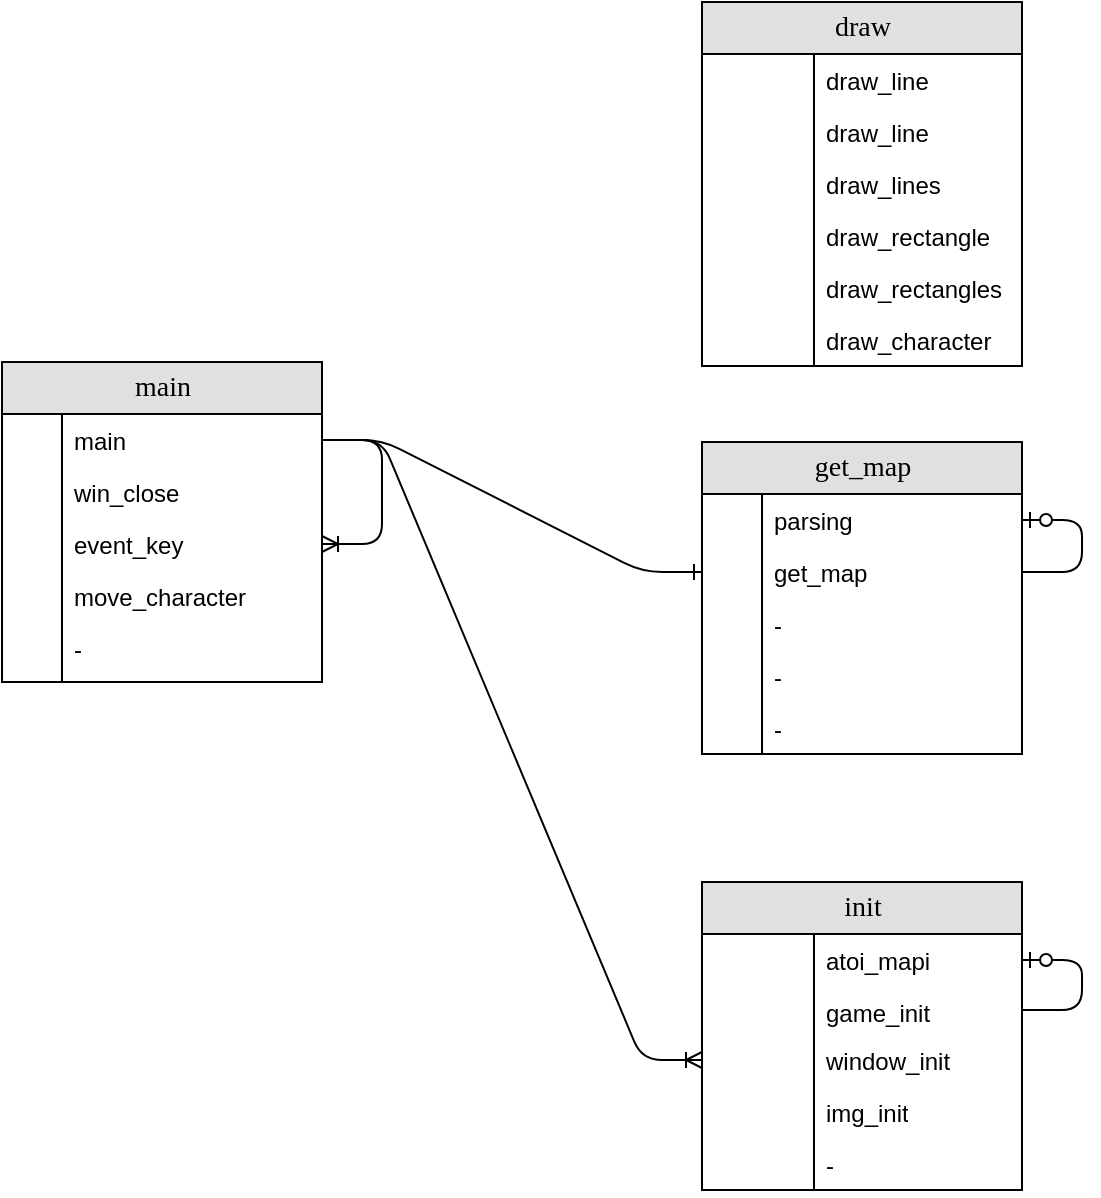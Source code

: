 <mxfile version="14.2.2" type="github">
  <diagram name="Page-1" id="e56a1550-8fbb-45ad-956c-1786394a9013">
    <mxGraphModel dx="1298" dy="751" grid="1" gridSize="10" guides="1" tooltips="1" connect="1" arrows="1" fold="1" page="1" pageScale="1" pageWidth="3300" pageHeight="2339" background="#ffffff" math="0" shadow="0">
      <root>
        <mxCell id="0" />
        <mxCell id="1" parent="0" />
        <mxCell id="2e49270ec7c68f3f-1" value="draw" style="swimlane;html=1;fontStyle=0;childLayout=stackLayout;horizontal=1;startSize=26;fillColor=#e0e0e0;horizontalStack=0;resizeParent=1;resizeLast=0;collapsible=1;marginBottom=0;swimlaneFillColor=#ffffff;align=center;rounded=0;shadow=0;comic=0;labelBackgroundColor=none;strokeWidth=1;fontFamily=Verdana;fontSize=14" parent="1" vertex="1">
          <mxGeometry x="1640" y="790" width="160" height="182" as="geometry" />
        </mxCell>
        <mxCell id="nDJJ-FubQtM80DXklPQj-88" value="draw_line" style="shape=partialRectangle;top=0;left=0;right=0;bottom=0;html=1;align=left;verticalAlign=top;fillColor=none;spacingLeft=60;spacingRight=4;whiteSpace=wrap;overflow=hidden;rotatable=0;points=[[0,0.5],[1,0.5]];portConstraint=eastwest;dropTarget=0;" vertex="1" parent="2e49270ec7c68f3f-1">
          <mxGeometry y="26" width="160" height="26" as="geometry" />
        </mxCell>
        <mxCell id="nDJJ-FubQtM80DXklPQj-89" value="" style="shape=partialRectangle;top=0;left=0;bottom=0;html=1;fillColor=none;align=left;verticalAlign=top;spacingLeft=4;spacingRight=4;whiteSpace=wrap;overflow=hidden;rotatable=0;points=[];portConstraint=eastwest;part=1;" vertex="1" connectable="0" parent="nDJJ-FubQtM80DXklPQj-88">
          <mxGeometry width="56" height="26" as="geometry" />
        </mxCell>
        <mxCell id="2e49270ec7c68f3f-6" value="draw_line" style="shape=partialRectangle;top=0;left=0;right=0;bottom=0;html=1;align=left;verticalAlign=top;fillColor=none;spacingLeft=60;spacingRight=4;whiteSpace=wrap;overflow=hidden;rotatable=0;points=[[0,0.5],[1,0.5]];portConstraint=eastwest;dropTarget=0;" parent="2e49270ec7c68f3f-1" vertex="1">
          <mxGeometry y="52" width="160" height="26" as="geometry" />
        </mxCell>
        <mxCell id="2e49270ec7c68f3f-7" value="" style="shape=partialRectangle;top=0;left=0;bottom=0;html=1;fillColor=none;align=left;verticalAlign=top;spacingLeft=4;spacingRight=4;whiteSpace=wrap;overflow=hidden;rotatable=0;points=[];portConstraint=eastwest;part=1;" parent="2e49270ec7c68f3f-6" vertex="1" connectable="0">
          <mxGeometry width="56" height="26" as="geometry" />
        </mxCell>
        <mxCell id="nDJJ-FubQtM80DXklPQj-24" value="draw_lines" style="shape=partialRectangle;top=0;left=0;right=0;bottom=0;html=1;align=left;verticalAlign=top;fillColor=none;spacingLeft=60;spacingRight=4;whiteSpace=wrap;overflow=hidden;rotatable=0;points=[[0,0.5],[1,0.5]];portConstraint=eastwest;dropTarget=0;" vertex="1" parent="2e49270ec7c68f3f-1">
          <mxGeometry y="78" width="160" height="26" as="geometry" />
        </mxCell>
        <mxCell id="nDJJ-FubQtM80DXklPQj-25" value="" style="shape=partialRectangle;top=0;left=0;bottom=0;html=1;fillColor=none;align=left;verticalAlign=top;spacingLeft=4;spacingRight=4;whiteSpace=wrap;overflow=hidden;rotatable=0;points=[];portConstraint=eastwest;part=1;" vertex="1" connectable="0" parent="nDJJ-FubQtM80DXklPQj-24">
          <mxGeometry width="56" height="26" as="geometry" />
        </mxCell>
        <mxCell id="nDJJ-FubQtM80DXklPQj-20" value="draw_rectangle" style="shape=partialRectangle;top=0;left=0;right=0;bottom=0;html=1;align=left;verticalAlign=top;fillColor=none;spacingLeft=60;spacingRight=4;whiteSpace=wrap;overflow=hidden;rotatable=0;points=[[0,0.5],[1,0.5]];portConstraint=eastwest;dropTarget=0;" vertex="1" parent="2e49270ec7c68f3f-1">
          <mxGeometry y="104" width="160" height="26" as="geometry" />
        </mxCell>
        <mxCell id="nDJJ-FubQtM80DXklPQj-21" value="" style="shape=partialRectangle;top=0;left=0;bottom=0;html=1;fillColor=none;align=left;verticalAlign=top;spacingLeft=4;spacingRight=4;whiteSpace=wrap;overflow=hidden;rotatable=0;points=[];portConstraint=eastwest;part=1;" vertex="1" connectable="0" parent="nDJJ-FubQtM80DXklPQj-20">
          <mxGeometry width="56" height="26" as="geometry" />
        </mxCell>
        <mxCell id="nDJJ-FubQtM80DXklPQj-26" value="draw_rectangles" style="shape=partialRectangle;top=0;left=0;right=0;bottom=0;html=1;align=left;verticalAlign=top;fillColor=none;spacingLeft=60;spacingRight=4;whiteSpace=wrap;overflow=hidden;rotatable=0;points=[[0,0.5],[1,0.5]];portConstraint=eastwest;dropTarget=0;" vertex="1" parent="2e49270ec7c68f3f-1">
          <mxGeometry y="130" width="160" height="26" as="geometry" />
        </mxCell>
        <mxCell id="nDJJ-FubQtM80DXklPQj-27" value="" style="shape=partialRectangle;top=0;left=0;bottom=0;html=1;fillColor=none;align=left;verticalAlign=top;spacingLeft=4;spacingRight=4;whiteSpace=wrap;overflow=hidden;rotatable=0;points=[];portConstraint=eastwest;part=1;" vertex="1" connectable="0" parent="nDJJ-FubQtM80DXklPQj-26">
          <mxGeometry width="56" height="26" as="geometry" />
        </mxCell>
        <mxCell id="nDJJ-FubQtM80DXklPQj-22" value="draw_character" style="shape=partialRectangle;top=0;left=0;right=0;bottom=0;html=1;align=left;verticalAlign=top;fillColor=none;spacingLeft=60;spacingRight=4;whiteSpace=wrap;overflow=hidden;rotatable=0;points=[[0,0.5],[1,0.5]];portConstraint=eastwest;dropTarget=0;" vertex="1" parent="2e49270ec7c68f3f-1">
          <mxGeometry y="156" width="160" height="26" as="geometry" />
        </mxCell>
        <mxCell id="nDJJ-FubQtM80DXklPQj-23" value="" style="shape=partialRectangle;top=0;left=0;bottom=0;html=1;fillColor=none;align=left;verticalAlign=top;spacingLeft=4;spacingRight=4;whiteSpace=wrap;overflow=hidden;rotatable=0;points=[];portConstraint=eastwest;part=1;" vertex="1" connectable="0" parent="nDJJ-FubQtM80DXklPQj-22">
          <mxGeometry width="56" height="26" as="geometry" />
        </mxCell>
        <mxCell id="2e49270ec7c68f3f-19" value="get_map" style="swimlane;html=1;fontStyle=0;childLayout=stackLayout;horizontal=1;startSize=26;fillColor=#e0e0e0;horizontalStack=0;resizeParent=1;resizeLast=0;collapsible=1;marginBottom=0;swimlaneFillColor=#ffffff;align=center;rounded=0;shadow=0;comic=0;labelBackgroundColor=none;strokeWidth=1;fontFamily=Verdana;fontSize=14" parent="1" vertex="1">
          <mxGeometry x="1640" y="1010" width="160" height="156" as="geometry" />
        </mxCell>
        <mxCell id="2e49270ec7c68f3f-22" value="parsing" style="shape=partialRectangle;top=0;left=0;right=0;bottom=0;html=1;align=left;verticalAlign=top;fillColor=none;spacingLeft=34;spacingRight=4;whiteSpace=wrap;overflow=hidden;rotatable=0;points=[[0,0.5],[1,0.5]];portConstraint=eastwest;dropTarget=0;" parent="2e49270ec7c68f3f-19" vertex="1">
          <mxGeometry y="26" width="160" height="26" as="geometry" />
        </mxCell>
        <mxCell id="2e49270ec7c68f3f-23" value="" style="shape=partialRectangle;top=0;left=0;bottom=0;html=1;fillColor=none;align=left;verticalAlign=top;spacingLeft=4;spacingRight=4;whiteSpace=wrap;overflow=hidden;rotatable=0;points=[];portConstraint=eastwest;part=1;" parent="2e49270ec7c68f3f-22" vertex="1" connectable="0">
          <mxGeometry width="30" height="26" as="geometry" />
        </mxCell>
        <mxCell id="2e49270ec7c68f3f-24" value="get_map" style="shape=partialRectangle;top=0;left=0;right=0;bottom=0;html=1;align=left;verticalAlign=top;fillColor=none;spacingLeft=34;spacingRight=4;whiteSpace=wrap;overflow=hidden;rotatable=0;points=[[0,0.5],[1,0.5]];portConstraint=eastwest;dropTarget=0;" parent="2e49270ec7c68f3f-19" vertex="1">
          <mxGeometry y="52" width="160" height="26" as="geometry" />
        </mxCell>
        <mxCell id="2e49270ec7c68f3f-25" value="" style="shape=partialRectangle;top=0;left=0;bottom=0;html=1;fillColor=none;align=left;verticalAlign=top;spacingLeft=4;spacingRight=4;whiteSpace=wrap;overflow=hidden;rotatable=0;points=[];portConstraint=eastwest;part=1;" parent="2e49270ec7c68f3f-24" vertex="1" connectable="0">
          <mxGeometry width="30" height="26" as="geometry" />
        </mxCell>
        <mxCell id="2e49270ec7c68f3f-26" value="-" style="shape=partialRectangle;top=0;left=0;right=0;bottom=0;html=1;align=left;verticalAlign=top;fillColor=none;spacingLeft=34;spacingRight=4;whiteSpace=wrap;overflow=hidden;rotatable=0;points=[[0,0.5],[1,0.5]];portConstraint=eastwest;dropTarget=0;" parent="2e49270ec7c68f3f-19" vertex="1">
          <mxGeometry y="78" width="160" height="26" as="geometry" />
        </mxCell>
        <mxCell id="2e49270ec7c68f3f-27" value="" style="shape=partialRectangle;top=0;left=0;bottom=0;html=1;fillColor=none;align=left;verticalAlign=top;spacingLeft=4;spacingRight=4;whiteSpace=wrap;overflow=hidden;rotatable=0;points=[];portConstraint=eastwest;part=1;" parent="2e49270ec7c68f3f-26" vertex="1" connectable="0">
          <mxGeometry width="30" height="26" as="geometry" />
        </mxCell>
        <mxCell id="nDJJ-FubQtM80DXklPQj-30" value="-" style="shape=partialRectangle;top=0;left=0;right=0;bottom=0;html=1;align=left;verticalAlign=top;fillColor=none;spacingLeft=34;spacingRight=4;whiteSpace=wrap;overflow=hidden;rotatable=0;points=[[0,0.5],[1,0.5]];portConstraint=eastwest;dropTarget=0;" vertex="1" parent="2e49270ec7c68f3f-19">
          <mxGeometry y="104" width="160" height="26" as="geometry" />
        </mxCell>
        <mxCell id="nDJJ-FubQtM80DXklPQj-31" value="" style="shape=partialRectangle;top=0;left=0;bottom=0;html=1;fillColor=none;align=left;verticalAlign=top;spacingLeft=4;spacingRight=4;whiteSpace=wrap;overflow=hidden;rotatable=0;points=[];portConstraint=eastwest;part=1;" vertex="1" connectable="0" parent="nDJJ-FubQtM80DXklPQj-30">
          <mxGeometry width="30" height="26" as="geometry" />
        </mxCell>
        <mxCell id="nDJJ-FubQtM80DXklPQj-32" value="-" style="shape=partialRectangle;top=0;left=0;right=0;bottom=0;html=1;align=left;verticalAlign=top;fillColor=none;spacingLeft=34;spacingRight=4;whiteSpace=wrap;overflow=hidden;rotatable=0;points=[[0,0.5],[1,0.5]];portConstraint=eastwest;dropTarget=0;" vertex="1" parent="2e49270ec7c68f3f-19">
          <mxGeometry y="130" width="160" height="26" as="geometry" />
        </mxCell>
        <mxCell id="nDJJ-FubQtM80DXklPQj-33" value="" style="shape=partialRectangle;top=0;left=0;bottom=0;html=1;fillColor=none;align=left;verticalAlign=top;spacingLeft=4;spacingRight=4;whiteSpace=wrap;overflow=hidden;rotatable=0;points=[];portConstraint=eastwest;part=1;" vertex="1" connectable="0" parent="nDJJ-FubQtM80DXklPQj-32">
          <mxGeometry width="30" height="26" as="geometry" />
        </mxCell>
        <mxCell id="nDJJ-FubQtM80DXklPQj-95" value="" style="edgeStyle=entityRelationEdgeStyle;fontSize=12;html=1;endArrow=ERzeroToOne;endFill=1;entryX=1;entryY=0.5;entryDx=0;entryDy=0;exitX=1;exitY=0.5;exitDx=0;exitDy=0;" edge="1" parent="2e49270ec7c68f3f-19" source="2e49270ec7c68f3f-24" target="2e49270ec7c68f3f-22">
          <mxGeometry width="100" height="100" relative="1" as="geometry">
            <mxPoint x="-50" y="100" as="sourcePoint" />
            <mxPoint x="30" y="80" as="targetPoint" />
          </mxGeometry>
        </mxCell>
        <mxCell id="2e49270ec7c68f3f-48" value="init" style="swimlane;html=1;fontStyle=0;childLayout=stackLayout;horizontal=1;startSize=26;fillColor=#e0e0e0;horizontalStack=0;resizeParent=1;resizeLast=0;collapsible=1;marginBottom=0;swimlaneFillColor=#ffffff;align=center;rounded=0;shadow=0;comic=0;labelBackgroundColor=none;strokeWidth=1;fontFamily=Verdana;fontSize=14" parent="1" vertex="1">
          <mxGeometry x="1640" y="1230" width="160" height="154" as="geometry" />
        </mxCell>
        <mxCell id="nDJJ-FubQtM80DXklPQj-34" value="atoi_mapi" style="shape=partialRectangle;top=0;left=0;right=0;bottom=0;html=1;align=left;verticalAlign=top;fillColor=none;spacingLeft=60;spacingRight=4;whiteSpace=wrap;overflow=hidden;rotatable=0;points=[[0,0.5],[1,0.5]];portConstraint=eastwest;dropTarget=0;" vertex="1" parent="2e49270ec7c68f3f-48">
          <mxGeometry y="26" width="160" height="26" as="geometry" />
        </mxCell>
        <mxCell id="nDJJ-FubQtM80DXklPQj-35" value="" style="shape=partialRectangle;top=0;left=0;bottom=0;html=1;fillColor=none;align=left;verticalAlign=top;spacingLeft=4;spacingRight=4;whiteSpace=wrap;overflow=hidden;rotatable=0;points=[];portConstraint=eastwest;part=1;" vertex="1" connectable="0" parent="nDJJ-FubQtM80DXklPQj-34">
          <mxGeometry width="56" height="26" as="geometry" />
        </mxCell>
        <mxCell id="nDJJ-FubQtM80DXklPQj-38" value="game_init" style="shape=partialRectangle;top=0;left=0;right=0;bottom=0;html=1;align=left;verticalAlign=top;fillColor=none;spacingLeft=60;spacingRight=4;whiteSpace=wrap;overflow=hidden;rotatable=0;points=[[0,0.5],[1,0.5]];portConstraint=eastwest;dropTarget=0;" vertex="1" parent="2e49270ec7c68f3f-48">
          <mxGeometry y="52" width="160" height="24" as="geometry" />
        </mxCell>
        <mxCell id="nDJJ-FubQtM80DXklPQj-39" value="" style="shape=partialRectangle;top=0;left=0;bottom=0;html=1;fillColor=none;align=left;verticalAlign=top;spacingLeft=4;spacingRight=4;whiteSpace=wrap;overflow=hidden;rotatable=0;points=[];portConstraint=eastwest;part=1;" vertex="1" connectable="0" parent="nDJJ-FubQtM80DXklPQj-38">
          <mxGeometry width="56" height="24" as="geometry" />
        </mxCell>
        <mxCell id="nDJJ-FubQtM80DXklPQj-40" value="window_init" style="shape=partialRectangle;top=0;left=0;right=0;bottom=0;html=1;align=left;verticalAlign=top;fillColor=none;spacingLeft=60;spacingRight=4;whiteSpace=wrap;overflow=hidden;rotatable=0;points=[[0,0.5],[1,0.5]];portConstraint=eastwest;dropTarget=0;" vertex="1" parent="2e49270ec7c68f3f-48">
          <mxGeometry y="76" width="160" height="26" as="geometry" />
        </mxCell>
        <mxCell id="nDJJ-FubQtM80DXklPQj-41" value="" style="shape=partialRectangle;top=0;left=0;bottom=0;html=1;fillColor=none;align=left;verticalAlign=top;spacingLeft=4;spacingRight=4;whiteSpace=wrap;overflow=hidden;rotatable=0;points=[];portConstraint=eastwest;part=1;" vertex="1" connectable="0" parent="nDJJ-FubQtM80DXklPQj-40">
          <mxGeometry width="56" height="26" as="geometry" />
        </mxCell>
        <mxCell id="nDJJ-FubQtM80DXklPQj-36" value="img_init" style="shape=partialRectangle;top=0;left=0;right=0;bottom=0;html=1;align=left;verticalAlign=top;fillColor=none;spacingLeft=60;spacingRight=4;whiteSpace=wrap;overflow=hidden;rotatable=0;points=[[0,0.5],[1,0.5]];portConstraint=eastwest;dropTarget=0;" vertex="1" parent="2e49270ec7c68f3f-48">
          <mxGeometry y="102" width="160" height="26" as="geometry" />
        </mxCell>
        <mxCell id="nDJJ-FubQtM80DXklPQj-37" value="" style="shape=partialRectangle;top=0;left=0;bottom=0;html=1;fillColor=none;align=left;verticalAlign=top;spacingLeft=4;spacingRight=4;whiteSpace=wrap;overflow=hidden;rotatable=0;points=[];portConstraint=eastwest;part=1;" vertex="1" connectable="0" parent="nDJJ-FubQtM80DXklPQj-36">
          <mxGeometry width="56" height="26" as="geometry" />
        </mxCell>
        <mxCell id="nDJJ-FubQtM80DXklPQj-96" value="-" style="shape=partialRectangle;top=0;left=0;right=0;bottom=0;html=1;align=left;verticalAlign=top;fillColor=none;spacingLeft=60;spacingRight=4;whiteSpace=wrap;overflow=hidden;rotatable=0;points=[[0,0.5],[1,0.5]];portConstraint=eastwest;dropTarget=0;" vertex="1" parent="2e49270ec7c68f3f-48">
          <mxGeometry y="128" width="160" height="26" as="geometry" />
        </mxCell>
        <mxCell id="nDJJ-FubQtM80DXklPQj-97" value="" style="shape=partialRectangle;top=0;left=0;bottom=0;html=1;fillColor=none;align=left;verticalAlign=top;spacingLeft=4;spacingRight=4;whiteSpace=wrap;overflow=hidden;rotatable=0;points=[];portConstraint=eastwest;part=1;" vertex="1" connectable="0" parent="nDJJ-FubQtM80DXklPQj-96">
          <mxGeometry width="56" height="26" as="geometry" />
        </mxCell>
        <mxCell id="nDJJ-FubQtM80DXklPQj-101" value="" style="edgeStyle=entityRelationEdgeStyle;fontSize=12;html=1;endArrow=ERzeroToOne;endFill=1;" edge="1" parent="2e49270ec7c68f3f-48" source="nDJJ-FubQtM80DXklPQj-38" target="nDJJ-FubQtM80DXklPQj-34">
          <mxGeometry width="100" height="100" relative="1" as="geometry">
            <mxPoint x="-70" y="-40" as="sourcePoint" />
            <mxPoint x="30" y="-140" as="targetPoint" />
          </mxGeometry>
        </mxCell>
        <mxCell id="2e49270ec7c68f3f-80" value="main" style="swimlane;html=1;fontStyle=0;childLayout=stackLayout;horizontal=1;startSize=26;fillColor=#e0e0e0;horizontalStack=0;resizeParent=1;resizeLast=0;collapsible=1;marginBottom=0;swimlaneFillColor=#ffffff;align=center;rounded=0;shadow=0;comic=0;labelBackgroundColor=none;strokeWidth=1;fontFamily=Verdana;fontSize=14" parent="1" vertex="1">
          <mxGeometry x="1290" y="970" width="160" height="160" as="geometry" />
        </mxCell>
        <mxCell id="2e49270ec7c68f3f-83" value="main" style="shape=partialRectangle;top=0;left=0;right=0;bottom=0;html=1;align=left;verticalAlign=top;fillColor=none;spacingLeft=34;spacingRight=4;whiteSpace=wrap;overflow=hidden;rotatable=0;points=[[0,0.5],[1,0.5]];portConstraint=eastwest;dropTarget=0;" parent="2e49270ec7c68f3f-80" vertex="1">
          <mxGeometry y="26" width="160" height="26" as="geometry" />
        </mxCell>
        <mxCell id="2e49270ec7c68f3f-84" value="" style="shape=partialRectangle;top=0;left=0;bottom=0;html=1;fillColor=none;align=left;verticalAlign=top;spacingLeft=4;spacingRight=4;whiteSpace=wrap;overflow=hidden;rotatable=0;points=[];portConstraint=eastwest;part=1;" parent="2e49270ec7c68f3f-83" vertex="1" connectable="0">
          <mxGeometry width="30" height="26" as="geometry" />
        </mxCell>
        <mxCell id="2e49270ec7c68f3f-85" value="win_close" style="shape=partialRectangle;top=0;left=0;right=0;bottom=0;html=1;align=left;verticalAlign=top;fillColor=none;spacingLeft=34;spacingRight=4;whiteSpace=wrap;overflow=hidden;rotatable=0;points=[[0,0.5],[1,0.5]];portConstraint=eastwest;dropTarget=0;" parent="2e49270ec7c68f3f-80" vertex="1">
          <mxGeometry y="52" width="160" height="26" as="geometry" />
        </mxCell>
        <mxCell id="2e49270ec7c68f3f-86" value="" style="shape=partialRectangle;top=0;left=0;bottom=0;html=1;fillColor=none;align=left;verticalAlign=top;spacingLeft=4;spacingRight=4;whiteSpace=wrap;overflow=hidden;rotatable=0;points=[];portConstraint=eastwest;part=1;" parent="2e49270ec7c68f3f-85" vertex="1" connectable="0">
          <mxGeometry width="30" height="26" as="geometry" />
        </mxCell>
        <mxCell id="2e49270ec7c68f3f-87" value="event_key" style="shape=partialRectangle;top=0;left=0;right=0;bottom=0;html=1;align=left;verticalAlign=top;fillColor=none;spacingLeft=34;spacingRight=4;whiteSpace=wrap;overflow=hidden;rotatable=0;points=[[0,0.5],[1,0.5]];portConstraint=eastwest;dropTarget=0;" parent="2e49270ec7c68f3f-80" vertex="1">
          <mxGeometry y="78" width="160" height="26" as="geometry" />
        </mxCell>
        <mxCell id="2e49270ec7c68f3f-88" value="" style="shape=partialRectangle;top=0;left=0;bottom=0;html=1;fillColor=none;align=left;verticalAlign=top;spacingLeft=4;spacingRight=4;whiteSpace=wrap;overflow=hidden;rotatable=0;points=[];portConstraint=eastwest;part=1;" parent="2e49270ec7c68f3f-87" vertex="1" connectable="0">
          <mxGeometry width="30" height="26" as="geometry" />
        </mxCell>
        <mxCell id="nDJJ-FubQtM80DXklPQj-16" value="move_character" style="shape=partialRectangle;top=0;left=0;right=0;bottom=0;html=1;align=left;verticalAlign=top;fillColor=none;spacingLeft=34;spacingRight=4;whiteSpace=wrap;overflow=hidden;rotatable=0;points=[[0,0.5],[1,0.5]];portConstraint=eastwest;dropTarget=0;" vertex="1" parent="2e49270ec7c68f3f-80">
          <mxGeometry y="104" width="160" height="26" as="geometry" />
        </mxCell>
        <mxCell id="nDJJ-FubQtM80DXklPQj-17" value="" style="shape=partialRectangle;top=0;left=0;bottom=0;html=1;fillColor=none;align=left;verticalAlign=top;spacingLeft=4;spacingRight=4;whiteSpace=wrap;overflow=hidden;rotatable=0;points=[];portConstraint=eastwest;part=1;" vertex="1" connectable="0" parent="nDJJ-FubQtM80DXklPQj-16">
          <mxGeometry width="30" height="26" as="geometry" />
        </mxCell>
        <mxCell id="nDJJ-FubQtM80DXklPQj-18" value="-" style="shape=partialRectangle;top=0;left=0;right=0;bottom=0;html=1;align=left;verticalAlign=top;fillColor=none;spacingLeft=34;spacingRight=4;whiteSpace=wrap;overflow=hidden;rotatable=0;points=[[0,0.5],[1,0.5]];portConstraint=eastwest;dropTarget=0;" vertex="1" parent="2e49270ec7c68f3f-80">
          <mxGeometry y="130" width="160" height="30" as="geometry" />
        </mxCell>
        <mxCell id="nDJJ-FubQtM80DXklPQj-19" value="" style="shape=partialRectangle;top=0;left=0;bottom=0;html=1;fillColor=none;align=left;verticalAlign=top;spacingLeft=4;spacingRight=4;whiteSpace=wrap;overflow=hidden;rotatable=0;points=[];portConstraint=eastwest;part=1;" vertex="1" connectable="0" parent="nDJJ-FubQtM80DXklPQj-18">
          <mxGeometry width="30" height="30.0" as="geometry" />
        </mxCell>
        <mxCell id="nDJJ-FubQtM80DXklPQj-107" value="" style="fontSize=12;html=1;endArrow=ERoneToMany;edgeStyle=entityRelationEdgeStyle;elbow=vertical;entryX=1;entryY=0.5;entryDx=0;entryDy=0;" edge="1" parent="2e49270ec7c68f3f-80" source="2e49270ec7c68f3f-83" target="2e49270ec7c68f3f-87">
          <mxGeometry width="100" height="100" relative="1" as="geometry">
            <mxPoint x="170" y="49" as="sourcePoint" />
            <mxPoint x="250" y="240" as="targetPoint" />
          </mxGeometry>
        </mxCell>
        <mxCell id="nDJJ-FubQtM80DXklPQj-90" value="" style="edgeStyle=entityRelationEdgeStyle;fontSize=12;html=1;endArrow=ERone;endFill=1;" edge="1" parent="1" source="2e49270ec7c68f3f-83" target="2e49270ec7c68f3f-24">
          <mxGeometry width="100" height="100" relative="1" as="geometry">
            <mxPoint x="1570" y="1190" as="sourcePoint" />
            <mxPoint x="1670" y="1090" as="targetPoint" />
          </mxGeometry>
        </mxCell>
        <mxCell id="nDJJ-FubQtM80DXklPQj-93" value="" style="fontSize=12;html=1;endArrow=ERoneToMany;edgeStyle=entityRelationEdgeStyle;elbow=vertical;" edge="1" parent="1" source="2e49270ec7c68f3f-83" target="nDJJ-FubQtM80DXklPQj-40">
          <mxGeometry width="100" height="100" relative="1" as="geometry">
            <mxPoint x="1570" y="1190" as="sourcePoint" />
            <mxPoint x="1670" y="1090" as="targetPoint" />
          </mxGeometry>
        </mxCell>
      </root>
    </mxGraphModel>
  </diagram>
</mxfile>
